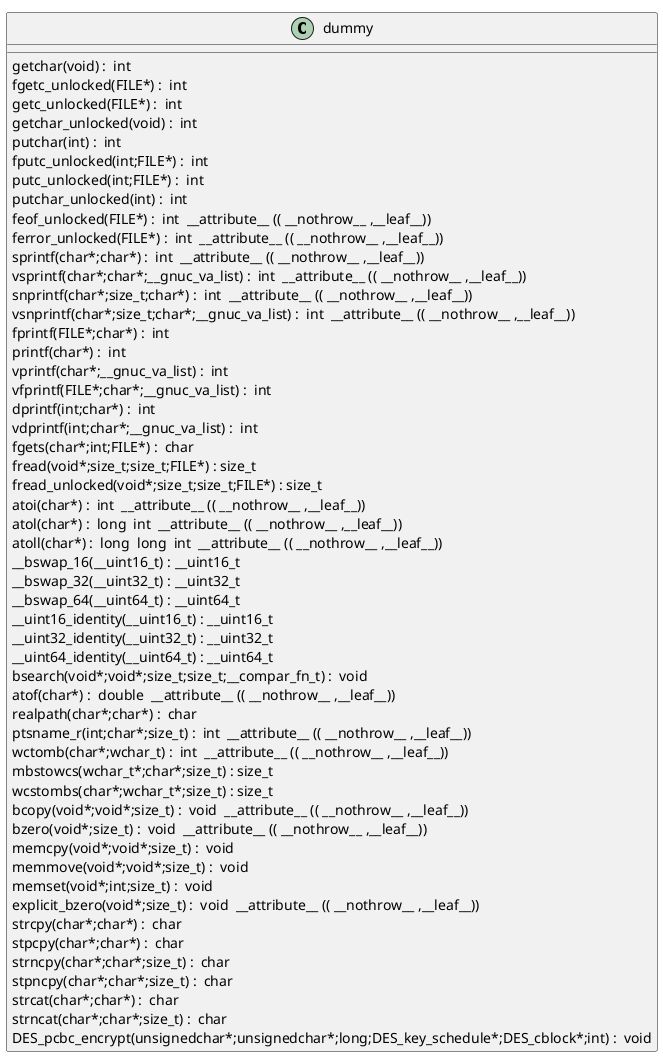 @startuml
!pragma layout smetana
class dummy {
getchar(void) :  int  [[[./../../.././qc/crypto/des/pcbc_enc.c.html#903]]]
fgetc_unlocked(FILE*) :  int  [[[./../../.././qc/crypto/des/pcbc_enc.c.html#912]]]
getc_unlocked(FILE*) :  int  [[[./../../.././qc/crypto/des/pcbc_enc.c.html#922]]]
getchar_unlocked(void) :  int  [[[./../../.././qc/crypto/des/pcbc_enc.c.html#929]]]
putchar(int) :  int  [[[./../../.././qc/crypto/des/pcbc_enc.c.html#938]]]
fputc_unlocked(int;FILE*) :  int  [[[./../../.././qc/crypto/des/pcbc_enc.c.html#947]]]
putc_unlocked(int;FILE*) :  int  [[[./../../.././qc/crypto/des/pcbc_enc.c.html#957]]]
putchar_unlocked(int) :  int  [[[./../../.././qc/crypto/des/pcbc_enc.c.html#964]]]
feof_unlocked(FILE*) :  int  __attribute__ (( __nothrow__ ,__leaf__)) [[[./../../.././qc/crypto/des/pcbc_enc.c.html#970]]]
ferror_unlocked(FILE*) :  int  __attribute__ (( __nothrow__ ,__leaf__)) [[[./../../.././qc/crypto/des/pcbc_enc.c.html#977]]]
sprintf(char*;char*) :  int  __attribute__ (( __nothrow__ ,__leaf__)) [[[./../../.././qc/crypto/des/pcbc_enc.c.html#996]]]
vsprintf(char*;char*;__gnuc_va_list) :  int  __attribute__ (( __nothrow__ ,__leaf__)) [[[./../../.././qc/crypto/des/pcbc_enc.c.html#1009]]]
snprintf(char*;size_t;char*) :  int  __attribute__ (( __nothrow__ ,__leaf__)) [[[./../../.././qc/crypto/des/pcbc_enc.c.html#1028]]]
vsnprintf(char*;size_t;char*;__gnuc_va_list) :  int  __attribute__ (( __nothrow__ ,__leaf__)) [[[./../../.././qc/crypto/des/pcbc_enc.c.html#1042]]]
fprintf(FILE*;char*) :  int  [[[./../../.././qc/crypto/des/pcbc_enc.c.html#1063]]]
printf(char*) :  int  [[[./../../.././qc/crypto/des/pcbc_enc.c.html#1070]]]
vprintf(char*;__gnuc_va_list) :  int  [[[./../../.././qc/crypto/des/pcbc_enc.c.html#1082]]]
vfprintf(FILE*;char*;__gnuc_va_list) :  int  [[[./../../.././qc/crypto/des/pcbc_enc.c.html#1092]]]
dprintf(int;char*) :  int  [[[./../../.././qc/crypto/des/pcbc_enc.c.html#1107]]]
vdprintf(int;char*;__gnuc_va_list) :  int  [[[./../../.././qc/crypto/des/pcbc_enc.c.html#1118]]]
fgets(char*;int;FILE*) :  char  [[[./../../.././qc/crypto/des/pcbc_enc.c.html#1137]]]
fread(void*;size_t;size_t;FILE*) : size_t [[[./../../.././qc/crypto/des/pcbc_enc.c.html#1163]]]
fread_unlocked(void*;size_t;size_t;FILE*) : size_t [[[./../../.././qc/crypto/des/pcbc_enc.c.html#1190]]]
atoi(char*) :  int  __attribute__ (( __nothrow__ ,__leaf__)) [[[./../../.././qc/crypto/des/pcbc_enc.c.html#1350]]]
atol(char*) :  long  int  __attribute__ (( __nothrow__ ,__leaf__)) [[[./../../.././qc/crypto/des/pcbc_enc.c.html#1355]]]
atoll(char*) :  long  long  int  __attribute__ (( __nothrow__ ,__leaf__)) [[[./../../.././qc/crypto/des/pcbc_enc.c.html#1362]]]
__bswap_16(__uint16_t) : __uint16_t [[[./../../.././qc/crypto/des/pcbc_enc.c.html#1509]]]
__bswap_32(__uint32_t) : __uint32_t [[[./../../.././qc/crypto/des/pcbc_enc.c.html#1524]]]
__bswap_64(__uint64_t) : __uint64_t [[[./../../.././qc/crypto/des/pcbc_enc.c.html#1534]]]
__uint16_identity(__uint16_t) : __uint16_t [[[./../../.././qc/crypto/des/pcbc_enc.c.html#1546]]]
__uint32_identity(__uint32_t) : __uint32_t [[[./../../.././qc/crypto/des/pcbc_enc.c.html#1552]]]
__uint64_identity(__uint64_t) : __uint64_t [[[./../../.././qc/crypto/des/pcbc_enc.c.html#1558]]]
bsearch(void*;void*;size_t;size_t;__compar_fn_t) :  void  [[[./../../.././qc/crypto/des/pcbc_enc.c.html#2226]]]
atof(char*) :  double  __attribute__ (( __nothrow__ ,__leaf__)) [[[./../../.././qc/crypto/des/pcbc_enc.c.html#1]]]
realpath(char*;char*) :  char  [[[./../../.././qc/crypto/des/pcbc_enc.c.html#1]]]
ptsname_r(int;char*;size_t) :  int  __attribute__ (( __nothrow__ ,__leaf__)) [[[./../../.././qc/crypto/des/pcbc_enc.c.html#1]]]
wctomb(char*;wchar_t) :  int  __attribute__ (( __nothrow__ ,__leaf__)) [[[./../../.././qc/crypto/des/pcbc_enc.c.html#1]]]
mbstowcs(wchar_t*;char*;size_t) : size_t [[[./../../.././qc/crypto/des/pcbc_enc.c.html#1]]]
wcstombs(char*;wchar_t*;size_t) : size_t [[[./../../.././qc/crypto/des/pcbc_enc.c.html#1]]]
bcopy(void*;void*;size_t) :  void  __attribute__ (( __nothrow__ ,__leaf__)) [[[./../../.././qc/crypto/des/pcbc_enc.c.html#1]]]
bzero(void*;size_t) :  void  __attribute__ (( __nothrow__ ,__leaf__)) [[[./../../.././qc/crypto/des/pcbc_enc.c.html#1]]]
memcpy(void*;void*;size_t) :  void  [[[./../../.././qc/crypto/des/pcbc_enc.c.html#1]]]
memmove(void*;void*;size_t) :  void  [[[./../../.././qc/crypto/des/pcbc_enc.c.html#1]]]
memset(void*;int;size_t) :  void  [[[./../../.././qc/crypto/des/pcbc_enc.c.html#1]]]
explicit_bzero(void*;size_t) :  void  __attribute__ (( __nothrow__ ,__leaf__)) [[[./../../.././qc/crypto/des/pcbc_enc.c.html#1]]]
strcpy(char*;char*) :  char  [[[./../../.././qc/crypto/des/pcbc_enc.c.html#1]]]
stpcpy(char*;char*) :  char  [[[./../../.././qc/crypto/des/pcbc_enc.c.html#1]]]
strncpy(char*;char*;size_t) :  char  [[[./../../.././qc/crypto/des/pcbc_enc.c.html#1]]]
stpncpy(char*;char*;size_t) :  char  [[[./../../.././qc/crypto/des/pcbc_enc.c.html#1]]]
strcat(char*;char*) :  char  [[[./../../.././qc/crypto/des/pcbc_enc.c.html#1]]]
strncat(char*;char*;size_t) :  char  [[[./../../.././qc/crypto/des/pcbc_enc.c.html#1]]]
DES_pcbc_encrypt(unsignedchar*;unsignedchar*;long;DES_key_schedule*;DES_cblock*;int) :  void  [[[./../../.././qc/crypto/des/pcbc_enc.c.html#1]]]
} 
@enduml
